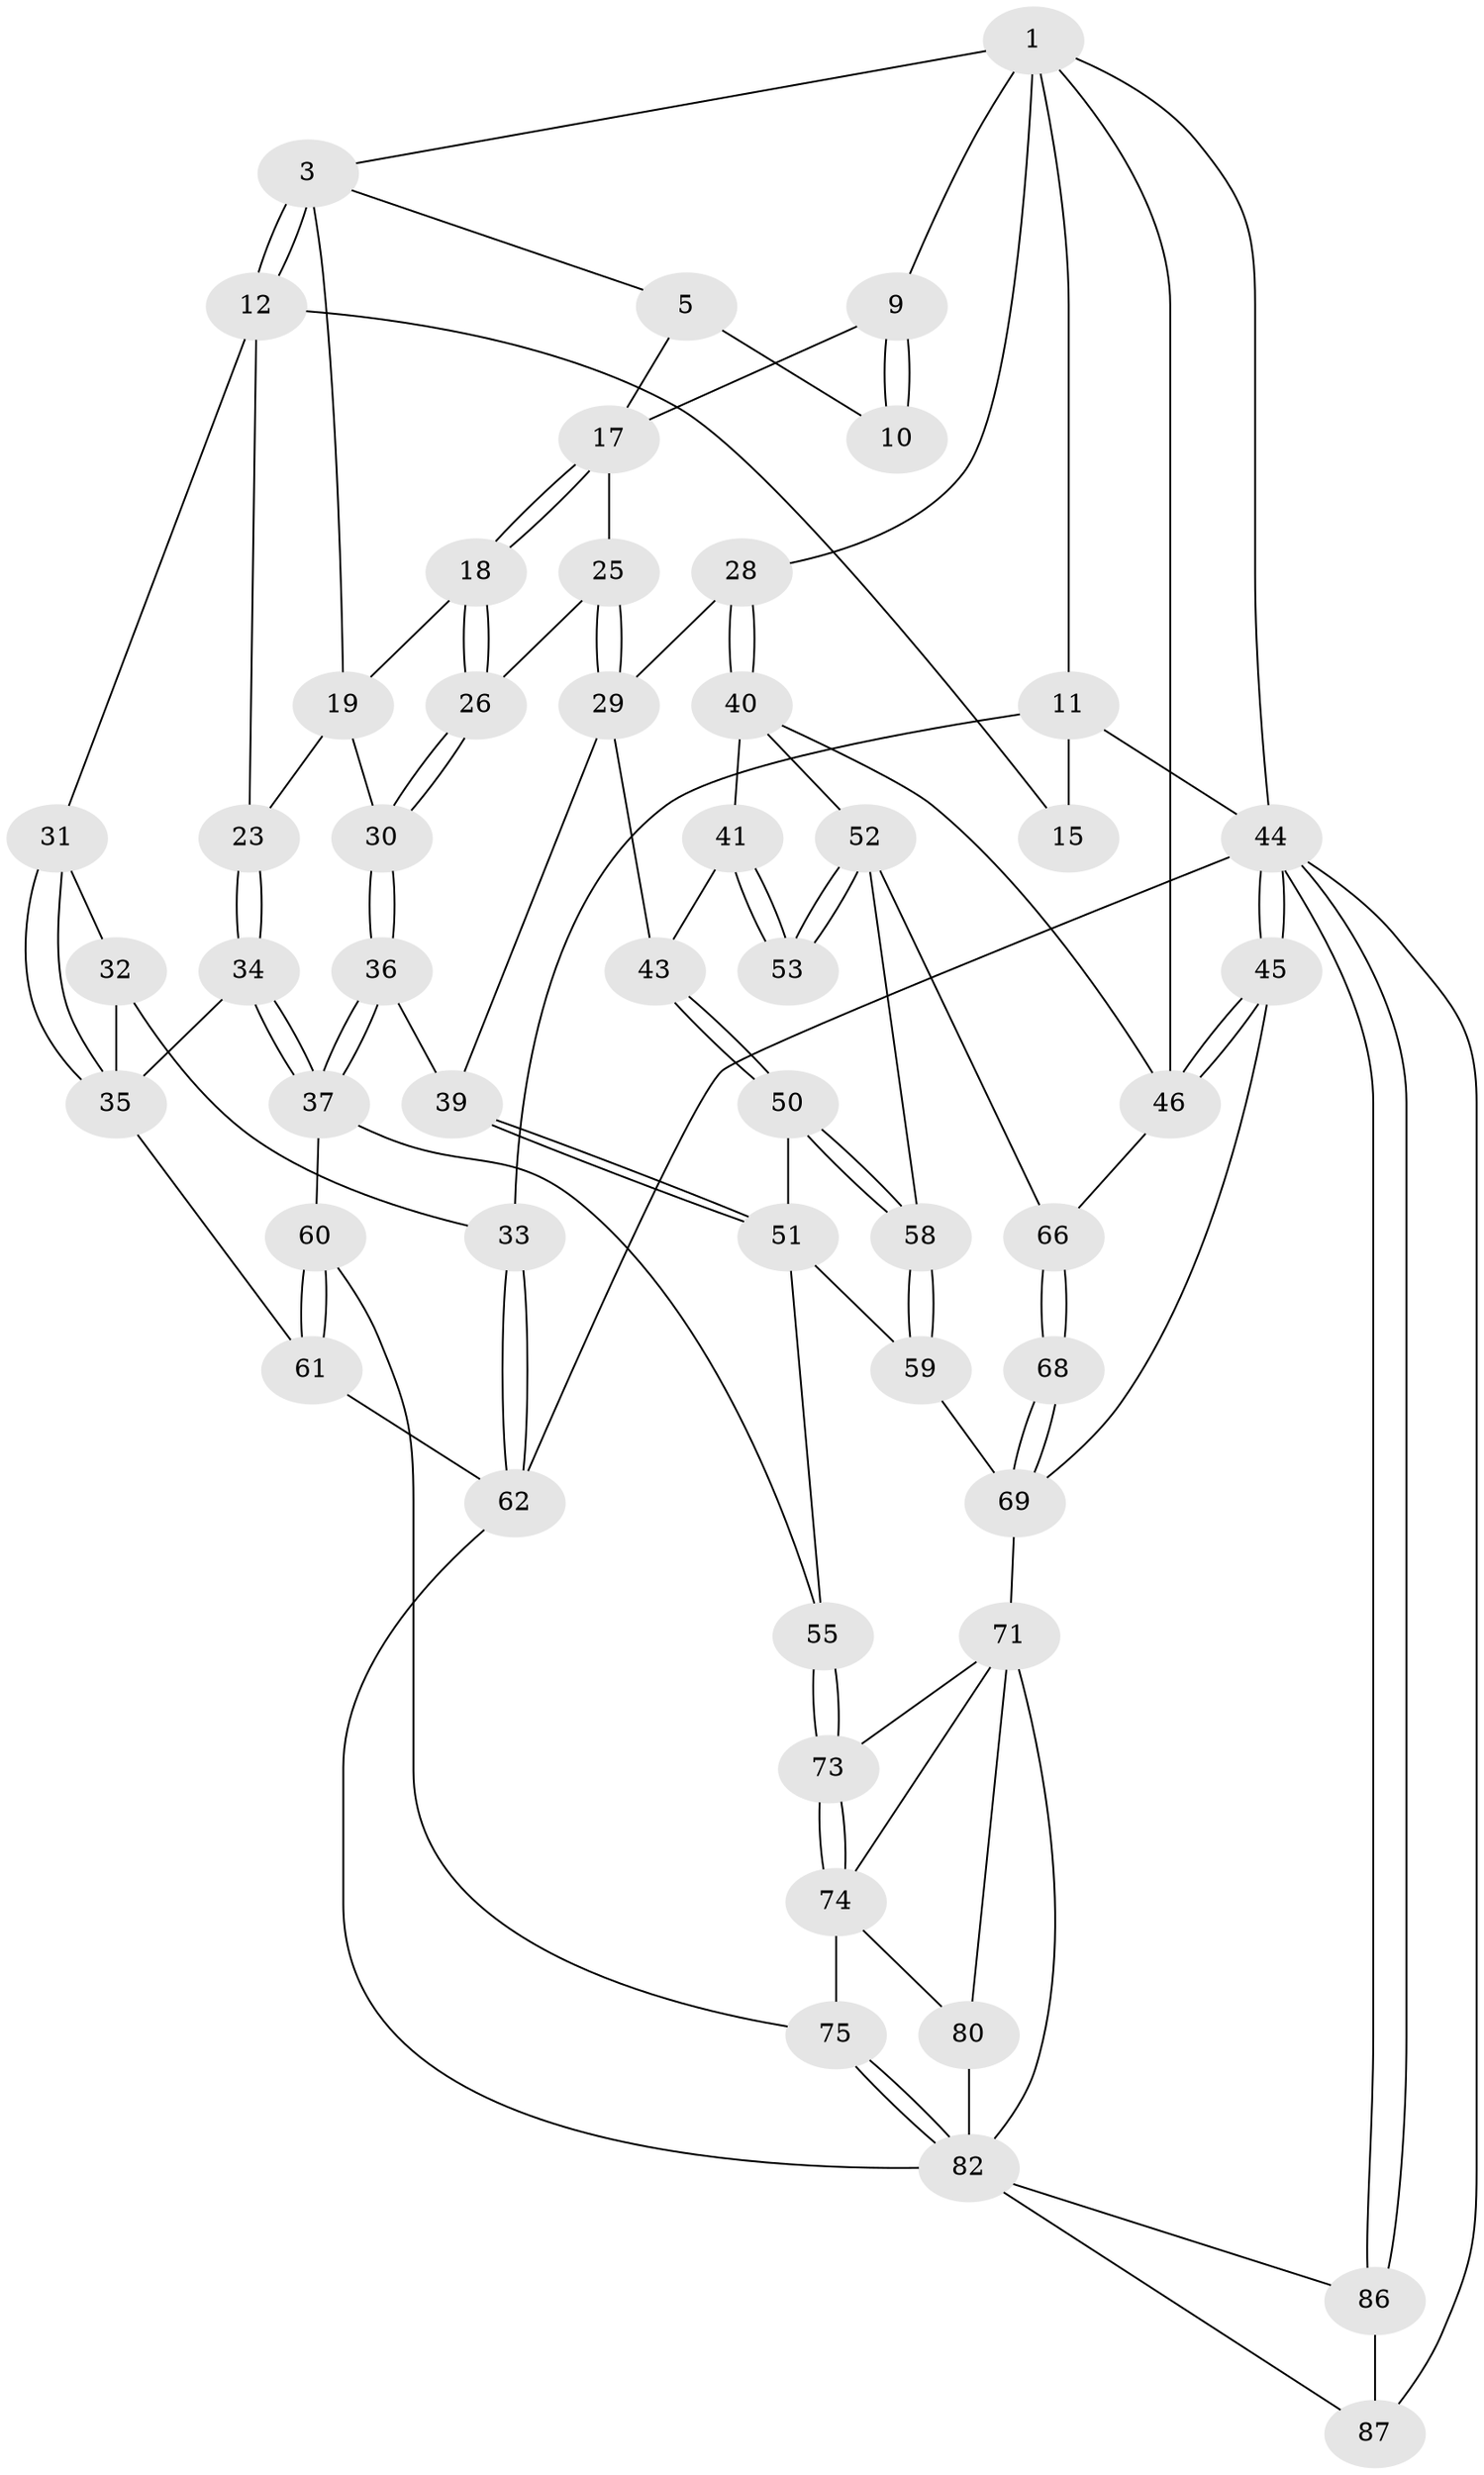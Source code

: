 // original degree distribution, {4: 0.2413793103448276, 5: 0.5287356321839081, 3: 0.022988505747126436, 6: 0.20689655172413793}
// Generated by graph-tools (version 1.1) at 2025/21/03/04/25 18:21:23]
// undirected, 52 vertices, 117 edges
graph export_dot {
graph [start="1"]
  node [color=gray90,style=filled];
  1 [pos="+0.6030422832309905+0",super="+2+7"];
  3 [pos="+0.32060678803905973+0",super="+4"];
  5 [pos="+0.5741879714652245+0.08569692868140798",super="+6+16"];
  9 [pos="+0.7579023318522473+0.07944429715678898"];
  10 [pos="+0.696192893593331+0.07623352688028961"];
  11 [pos="+0+0",super="+24"];
  12 [pos="+0.3205694883257986+0",super="+13"];
  15 [pos="+0.0806626134869265+0.12425976562289115"];
  17 [pos="+0.5804742870372619+0.11837448321896459",super="+21"];
  18 [pos="+0.48081433939506923+0.23064584414273714"];
  19 [pos="+0.4681776230754261+0.22143435080592921",super="+22"];
  23 [pos="+0.288723988849345+0.22759185675018645"];
  25 [pos="+0.6440554352114977+0.2599538099358617"];
  26 [pos="+0.49626207594290245+0.2513314851474576"];
  28 [pos="+0.7885165483234087+0.33778419631397244"];
  29 [pos="+0.6798630604293314+0.3059212997450751",super="+38"];
  30 [pos="+0.4675970246453515+0.40450633187647517"];
  31 [pos="+0.11097204293014797+0.30442833758901927"];
  32 [pos="+0.007421105011474214+0.3497160896029901"];
  33 [pos="+0+0.37241213175946214"];
  34 [pos="+0.3146453700194366+0.44669509538253044"];
  35 [pos="+0.26276299299604267+0.4661519964973624",super="+48"];
  36 [pos="+0.4662906833633463+0.42957282118218015"];
  37 [pos="+0.41841501188107116+0.4701053668075368",super="+56"];
  39 [pos="+0.5409601399973485+0.43788522584595385"];
  40 [pos="+0.7910159572906001+0.43267631519786026",super="+49"];
  41 [pos="+0.7861255233534742+0.43782703507979015",super="+42"];
  43 [pos="+0.6911093709892495+0.49783390564081337"];
  44 [pos="+1+1",super="+63"];
  45 [pos="+1+1",super="+77"];
  46 [pos="+1+0.7047850251636144",super="+65+47"];
  50 [pos="+0.6856113506082075+0.5116432874568384"];
  51 [pos="+0.5907731373788631+0.5432858279583344",super="+54"];
  52 [pos="+0.7884918183303884+0.6243986015897423",super="+57"];
  53 [pos="+0.7826253847780119+0.5939720112176307"];
  55 [pos="+0.44786301081436414+0.6451420605310936"];
  58 [pos="+0.6863787168277488+0.6465889481969243"];
  59 [pos="+0.6441798528794418+0.6647390230412157"];
  60 [pos="+0.34546715124024+0.6960685297814345"];
  61 [pos="+0.13000545311325515+0.7193264689463947"];
  62 [pos="+0+0.7029688636228962",super="+64"];
  66 [pos="+0.7792642818667488+0.7309084236685673",super="+67"];
  68 [pos="+0.6903321985513973+0.8309052450429375"];
  69 [pos="+0.6875293714061305+0.8357548225800606",super="+70+78"];
  71 [pos="+0.608320681455952+0.7999161694858132",super="+72+79"];
  73 [pos="+0.48243127963586147+0.7322211978353842"];
  74 [pos="+0.4143439541974031+0.8563462547548427",super="+76"];
  75 [pos="+0.40307146325899884+0.8558867080481264"];
  80 [pos="+0.5039139941140401+0.8955725861256275"];
  82 [pos="+0.31392161907885324+0.9217258810482388",super="+83+84"];
  86 [pos="+0.5640369555680614+1"];
  87 [pos="+0.19108744844185438+1"];
  1 -- 3;
  1 -- 9;
  1 -- 11;
  1 -- 44;
  1 -- 28;
  1 -- 46;
  3 -- 12 [weight=2];
  3 -- 12;
  3 -- 19;
  3 -- 5;
  5 -- 10 [weight=2];
  5 -- 17;
  9 -- 10;
  9 -- 10;
  9 -- 17;
  11 -- 15 [weight=2];
  11 -- 33;
  11 -- 44;
  12 -- 23;
  12 -- 31;
  12 -- 15;
  17 -- 18;
  17 -- 18;
  17 -- 25;
  18 -- 19;
  18 -- 26;
  18 -- 26;
  19 -- 30;
  19 -- 23;
  23 -- 34;
  23 -- 34;
  25 -- 26;
  25 -- 29;
  25 -- 29;
  26 -- 30;
  26 -- 30;
  28 -- 29;
  28 -- 40;
  28 -- 40;
  29 -- 43;
  29 -- 39;
  30 -- 36;
  30 -- 36;
  31 -- 32;
  31 -- 35;
  31 -- 35;
  32 -- 33;
  32 -- 35;
  33 -- 62;
  33 -- 62;
  34 -- 35;
  34 -- 37;
  34 -- 37;
  35 -- 61;
  36 -- 37;
  36 -- 37;
  36 -- 39;
  37 -- 60;
  37 -- 55;
  39 -- 51;
  39 -- 51;
  40 -- 41;
  40 -- 52;
  40 -- 46;
  41 -- 53 [weight=2];
  41 -- 53;
  41 -- 43;
  43 -- 50;
  43 -- 50;
  44 -- 45;
  44 -- 45;
  44 -- 86;
  44 -- 86;
  44 -- 62;
  44 -- 87;
  45 -- 46 [weight=2];
  45 -- 46;
  45 -- 69;
  46 -- 66;
  50 -- 51;
  50 -- 58;
  50 -- 58;
  51 -- 59;
  51 -- 55;
  52 -- 53;
  52 -- 53;
  52 -- 58;
  52 -- 66;
  55 -- 73;
  55 -- 73;
  58 -- 59;
  58 -- 59;
  59 -- 69;
  60 -- 61;
  60 -- 61;
  60 -- 75;
  61 -- 62;
  62 -- 82;
  66 -- 68 [weight=2];
  66 -- 68;
  68 -- 69;
  68 -- 69;
  69 -- 71 [weight=2];
  71 -- 73;
  71 -- 80;
  71 -- 82;
  71 -- 74;
  73 -- 74;
  73 -- 74;
  74 -- 75;
  74 -- 80;
  75 -- 82;
  75 -- 82;
  80 -- 82;
  82 -- 87;
  82 -- 86;
  86 -- 87;
}
